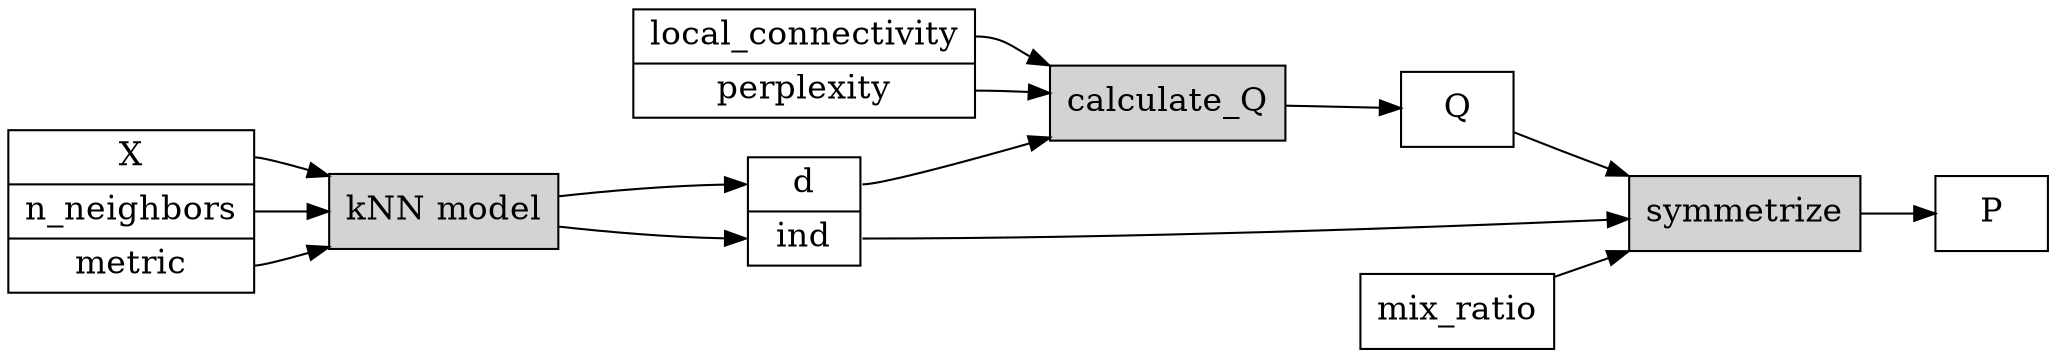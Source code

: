 digraph g {
graph [
rankdir = "LR"
];
node [
fontsize = "16"
shape = "ellipse"
];
edge [
];
"params1" [
label = "<f0> X| <f1> n_neighbors| <f2> metric"
shape = "record"
];

"knn" [
label = "<f0> kNN model"
shape = "record"
style = filled
];

"params2" [
label = "<f0> d| <f1> ind"
shape = "record"
];

"params3" [
label = "<f0> local_connectivity| <f1> perplexity"
shape = "record"
];

"qij" [
label = "<f0> calculate_Q"
shape = "record"
style = filled
];

"params4" [
label = "<f0> Q"
shape = "record"
];

"params5" [
label = "<f0> mix_ratio"
shape = "record"
];

"pij" [
label = "<f0> symmetrize"
shape = "record"
style = filled
];

"params6" [
label = "<f0> P"
shape = "record"
];


"params1":f0 -> "knn":f0
"params1":f1 -> "knn":f0
"params1":f2 -> "knn":f0

"knn":f0 -> "params2":f0
"knn":f0 -> "params2":f1

"params2":f0 -> "qij":f0
"params3":f0 -> "qij":f0
"params3":f1 -> "qij":f0

"qij":f0 -> "params4":f0

"params4":f0 -> "pij":f0
"params5":f0 -> "pij":f0
"params2":f1 -> "pij":f0

"pij":f0 -> "params6":f0

}